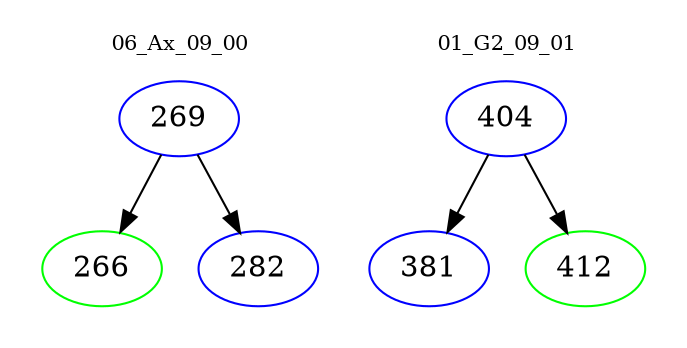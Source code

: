 digraph{
subgraph cluster_0 {
color = white
label = "06_Ax_09_00";
fontsize=10;
T0_269 [label="269", color="blue"]
T0_269 -> T0_266 [color="black"]
T0_266 [label="266", color="green"]
T0_269 -> T0_282 [color="black"]
T0_282 [label="282", color="blue"]
}
subgraph cluster_1 {
color = white
label = "01_G2_09_01";
fontsize=10;
T1_404 [label="404", color="blue"]
T1_404 -> T1_381 [color="black"]
T1_381 [label="381", color="blue"]
T1_404 -> T1_412 [color="black"]
T1_412 [label="412", color="green"]
}
}

